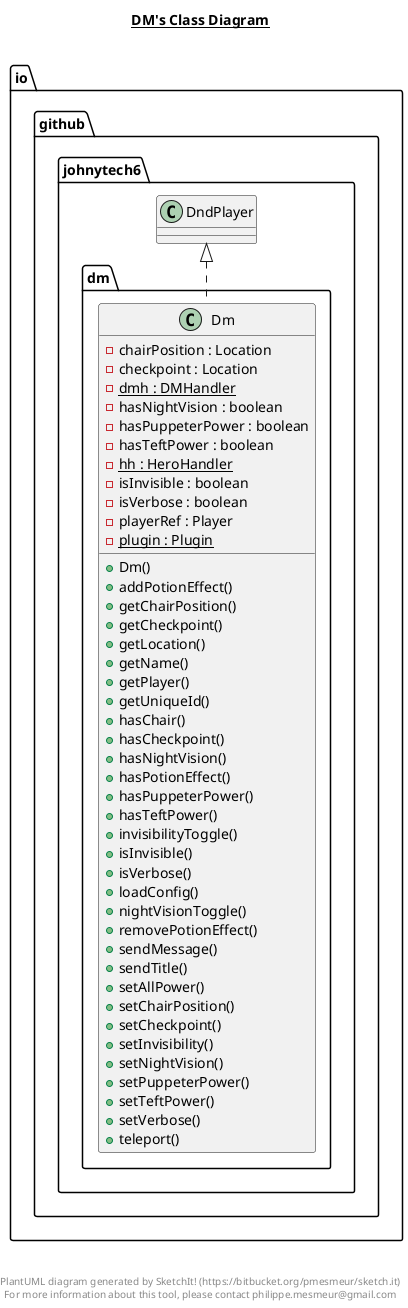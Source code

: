 @startuml

title __DM's Class Diagram__\n

  namespace io.github.johnytech6 {
    namespace dm {
      class io.github.johnytech6.dm.Dm {
          - chairPosition : Location
          - checkpoint : Location
          {static} - dmh : DMHandler
          - hasNightVision : boolean
          - hasPuppeterPower : boolean
          - hasTeftPower : boolean
          {static} - hh : HeroHandler
          - isInvisible : boolean
          - isVerbose : boolean
          - playerRef : Player
          {static} - plugin : Plugin
          + Dm()
          + addPotionEffect()
          + getChairPosition()
          + getCheckpoint()
          + getLocation()
          + getName()
          + getPlayer()
          + getUniqueId()
          + hasChair()
          + hasCheckpoint()
          + hasNightVision()
          + hasPotionEffect()
          + hasPuppeterPower()
          + hasTeftPower()
          + invisibilityToggle()
          + isInvisible()
          + isVerbose()
          + loadConfig()
          + nightVisionToggle()
          + removePotionEffect()
          + sendMessage()
          + sendTitle()
          + setAllPower()
          + setChairPosition()
          + setCheckpoint()
          + setInvisibility()
          + setNightVision()
          + setPuppeterPower()
          + setTeftPower()
          + setVerbose()
          + teleport()
      }
    }
  }
  

  io.github.johnytech6.dm.Dm .up.|> io.github.johnytech6.DndPlayer


right footer


PlantUML diagram generated by SketchIt! (https://bitbucket.org/pmesmeur/sketch.it)
For more information about this tool, please contact philippe.mesmeur@gmail.com
endfooter

@enduml
